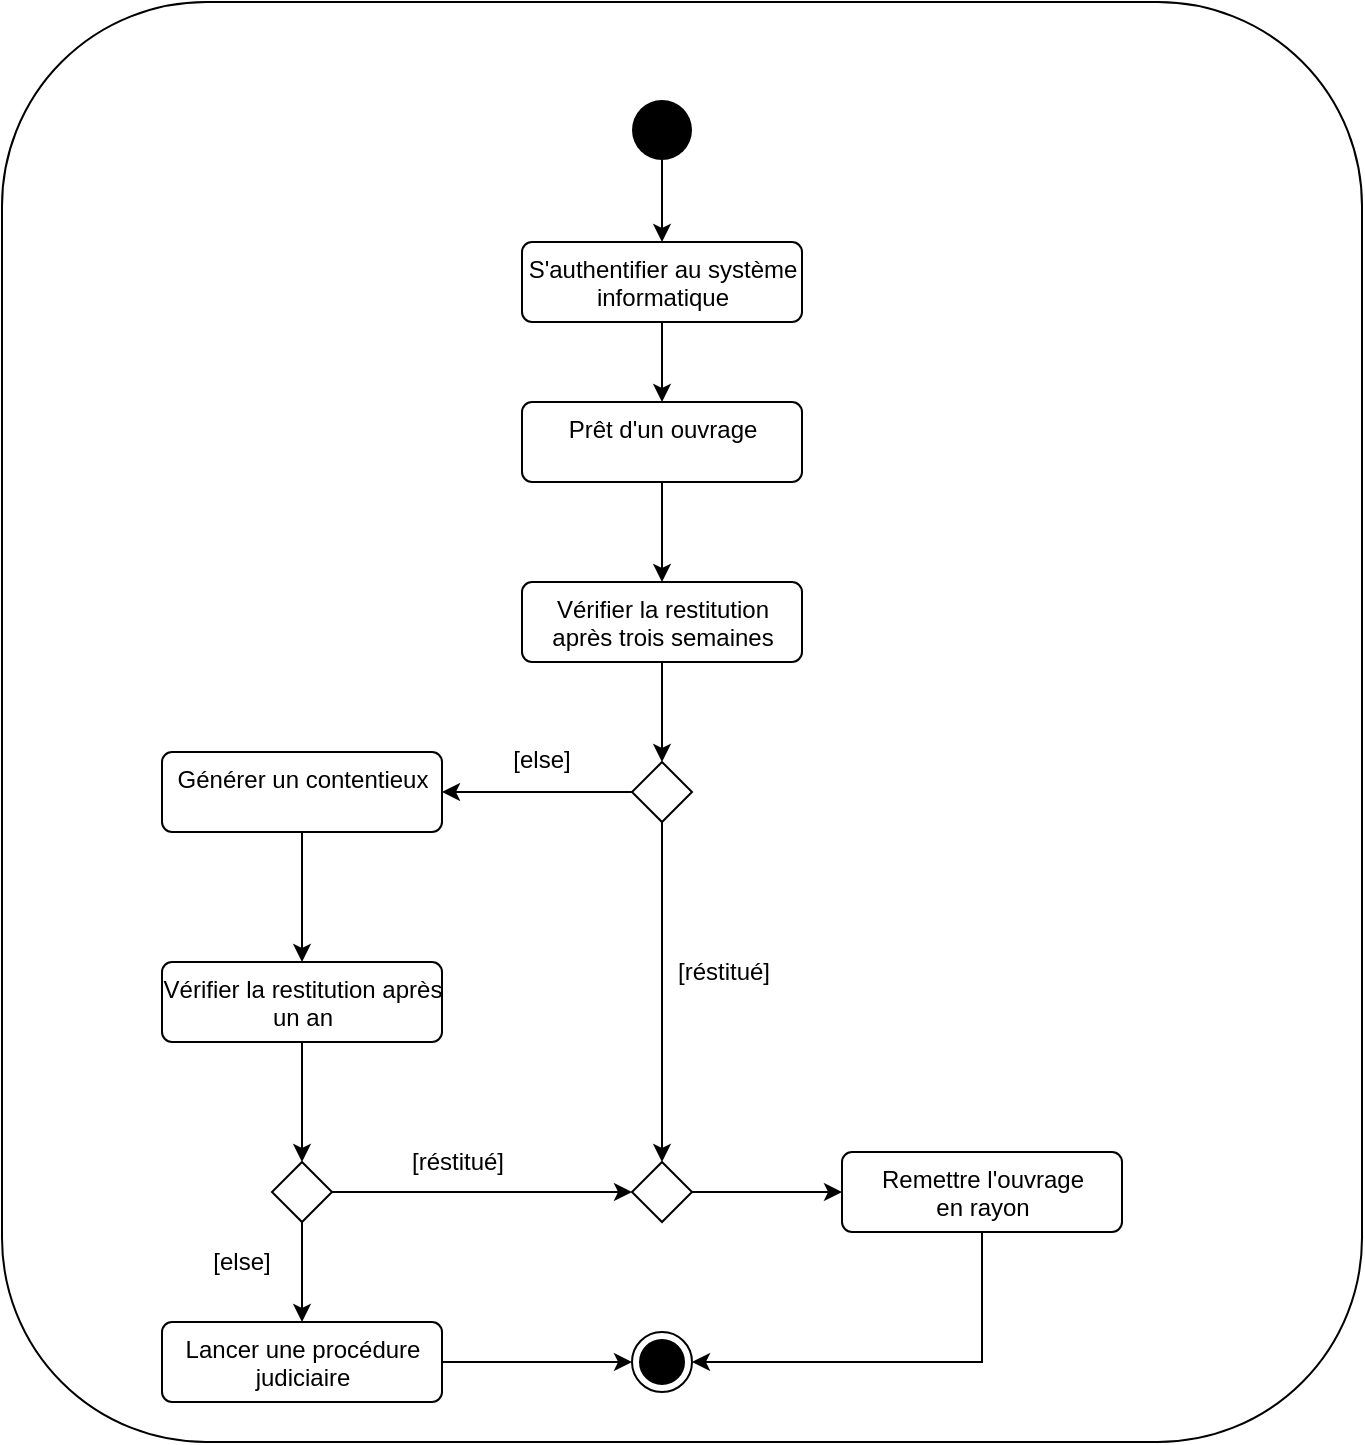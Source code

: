 <mxfile version="15.5.7" type="github">
  <diagram id="rAxA4YuYQ1c7C4B2KDvb" name="Page-1">
    <mxGraphModel dx="735" dy="547" grid="1" gridSize="10" guides="1" tooltips="1" connect="1" arrows="1" fold="1" page="1" pageScale="1" pageWidth="827" pageHeight="1169" math="0" shadow="0">
      <root>
        <mxCell id="0" />
        <mxCell id="1" parent="0" />
        <mxCell id="BWwOdKCGmXxD-8EXiOwv-4" value="" style="rounded=1;whiteSpace=wrap;html=1;" vertex="1" parent="1">
          <mxGeometry x="80" y="40" width="680" height="720" as="geometry" />
        </mxCell>
        <mxCell id="BWwOdKCGmXxD-8EXiOwv-6" value="" style="edgeStyle=orthogonalEdgeStyle;rounded=0;orthogonalLoop=1;jettySize=auto;html=1;" edge="1" parent="1" source="BWwOdKCGmXxD-8EXiOwv-3" target="BWwOdKCGmXxD-8EXiOwv-5">
          <mxGeometry relative="1" as="geometry" />
        </mxCell>
        <mxCell id="BWwOdKCGmXxD-8EXiOwv-3" value="" style="ellipse;fillColor=#000000;strokeColor=none;" vertex="1" parent="1">
          <mxGeometry x="395" y="89" width="30" height="30" as="geometry" />
        </mxCell>
        <mxCell id="BWwOdKCGmXxD-8EXiOwv-8" value="" style="edgeStyle=orthogonalEdgeStyle;rounded=0;orthogonalLoop=1;jettySize=auto;html=1;" edge="1" parent="1" source="BWwOdKCGmXxD-8EXiOwv-5" target="BWwOdKCGmXxD-8EXiOwv-7">
          <mxGeometry relative="1" as="geometry" />
        </mxCell>
        <mxCell id="BWwOdKCGmXxD-8EXiOwv-5" value="S&#39;authentifier au système&lt;br&gt;informatique" style="html=1;align=center;verticalAlign=top;rounded=1;absoluteArcSize=1;arcSize=10;dashed=0;" vertex="1" parent="1">
          <mxGeometry x="340" y="160" width="140" height="40" as="geometry" />
        </mxCell>
        <mxCell id="BWwOdKCGmXxD-8EXiOwv-10" value="" style="edgeStyle=orthogonalEdgeStyle;rounded=0;orthogonalLoop=1;jettySize=auto;html=1;" edge="1" parent="1" source="BWwOdKCGmXxD-8EXiOwv-7" target="BWwOdKCGmXxD-8EXiOwv-9">
          <mxGeometry relative="1" as="geometry" />
        </mxCell>
        <mxCell id="BWwOdKCGmXxD-8EXiOwv-7" value="Prêt d&#39;un ouvrage" style="html=1;align=center;verticalAlign=top;rounded=1;absoluteArcSize=1;arcSize=10;dashed=0;" vertex="1" parent="1">
          <mxGeometry x="340" y="240" width="140" height="40" as="geometry" />
        </mxCell>
        <mxCell id="BWwOdKCGmXxD-8EXiOwv-12" value="" style="edgeStyle=orthogonalEdgeStyle;rounded=0;orthogonalLoop=1;jettySize=auto;html=1;" edge="1" parent="1" source="BWwOdKCGmXxD-8EXiOwv-9" target="BWwOdKCGmXxD-8EXiOwv-11">
          <mxGeometry relative="1" as="geometry" />
        </mxCell>
        <mxCell id="BWwOdKCGmXxD-8EXiOwv-9" value="Vérifier la restitution&lt;br&gt;après trois semaines" style="html=1;align=center;verticalAlign=top;rounded=1;absoluteArcSize=1;arcSize=10;dashed=0;" vertex="1" parent="1">
          <mxGeometry x="340" y="330" width="140" height="40" as="geometry" />
        </mxCell>
        <mxCell id="BWwOdKCGmXxD-8EXiOwv-14" value="" style="edgeStyle=orthogonalEdgeStyle;rounded=0;orthogonalLoop=1;jettySize=auto;html=1;" edge="1" parent="1" source="BWwOdKCGmXxD-8EXiOwv-11" target="BWwOdKCGmXxD-8EXiOwv-13">
          <mxGeometry relative="1" as="geometry" />
        </mxCell>
        <mxCell id="BWwOdKCGmXxD-8EXiOwv-24" value="" style="edgeStyle=orthogonalEdgeStyle;rounded=0;orthogonalLoop=1;jettySize=auto;html=1;entryX=0.5;entryY=0;entryDx=0;entryDy=0;" edge="1" parent="1" source="BWwOdKCGmXxD-8EXiOwv-11" target="BWwOdKCGmXxD-8EXiOwv-26">
          <mxGeometry relative="1" as="geometry">
            <mxPoint x="410" y="580" as="targetPoint" />
          </mxGeometry>
        </mxCell>
        <mxCell id="BWwOdKCGmXxD-8EXiOwv-11" value="" style="rhombus;" vertex="1" parent="1">
          <mxGeometry x="395" y="420" width="30" height="30" as="geometry" />
        </mxCell>
        <mxCell id="BWwOdKCGmXxD-8EXiOwv-16" value="" style="edgeStyle=orthogonalEdgeStyle;rounded=0;orthogonalLoop=1;jettySize=auto;html=1;" edge="1" parent="1" source="BWwOdKCGmXxD-8EXiOwv-13" target="BWwOdKCGmXxD-8EXiOwv-15">
          <mxGeometry relative="1" as="geometry" />
        </mxCell>
        <mxCell id="BWwOdKCGmXxD-8EXiOwv-13" value="Générer un contentieux" style="html=1;align=center;verticalAlign=top;rounded=1;absoluteArcSize=1;arcSize=10;dashed=0;" vertex="1" parent="1">
          <mxGeometry x="160" y="415" width="140" height="40" as="geometry" />
        </mxCell>
        <mxCell id="BWwOdKCGmXxD-8EXiOwv-18" value="" style="edgeStyle=orthogonalEdgeStyle;rounded=0;orthogonalLoop=1;jettySize=auto;html=1;" edge="1" parent="1" source="BWwOdKCGmXxD-8EXiOwv-15" target="BWwOdKCGmXxD-8EXiOwv-17">
          <mxGeometry relative="1" as="geometry" />
        </mxCell>
        <mxCell id="BWwOdKCGmXxD-8EXiOwv-15" value="Vérifier la restitution après&lt;br&gt;un an" style="html=1;align=center;verticalAlign=top;rounded=1;absoluteArcSize=1;arcSize=10;dashed=0;" vertex="1" parent="1">
          <mxGeometry x="160" y="520" width="140" height="40" as="geometry" />
        </mxCell>
        <mxCell id="BWwOdKCGmXxD-8EXiOwv-20" value="" style="edgeStyle=orthogonalEdgeStyle;rounded=0;orthogonalLoop=1;jettySize=auto;html=1;" edge="1" parent="1" source="BWwOdKCGmXxD-8EXiOwv-17" target="BWwOdKCGmXxD-8EXiOwv-19">
          <mxGeometry relative="1" as="geometry" />
        </mxCell>
        <mxCell id="BWwOdKCGmXxD-8EXiOwv-28" style="edgeStyle=orthogonalEdgeStyle;rounded=0;orthogonalLoop=1;jettySize=auto;html=1;entryX=0;entryY=0.5;entryDx=0;entryDy=0;" edge="1" parent="1" source="BWwOdKCGmXxD-8EXiOwv-17" target="BWwOdKCGmXxD-8EXiOwv-26">
          <mxGeometry relative="1" as="geometry" />
        </mxCell>
        <mxCell id="BWwOdKCGmXxD-8EXiOwv-17" value="" style="rhombus;" vertex="1" parent="1">
          <mxGeometry x="215" y="620" width="30" height="30" as="geometry" />
        </mxCell>
        <mxCell id="BWwOdKCGmXxD-8EXiOwv-22" value="" style="edgeStyle=orthogonalEdgeStyle;rounded=0;orthogonalLoop=1;jettySize=auto;html=1;" edge="1" parent="1" source="BWwOdKCGmXxD-8EXiOwv-19" target="BWwOdKCGmXxD-8EXiOwv-21">
          <mxGeometry relative="1" as="geometry" />
        </mxCell>
        <mxCell id="BWwOdKCGmXxD-8EXiOwv-19" value="Lancer une procédure&lt;br&gt;judiciaire" style="html=1;align=center;verticalAlign=top;rounded=1;absoluteArcSize=1;arcSize=10;dashed=0;" vertex="1" parent="1">
          <mxGeometry x="160" y="700" width="140" height="40" as="geometry" />
        </mxCell>
        <mxCell id="BWwOdKCGmXxD-8EXiOwv-21" value="" style="ellipse;html=1;shape=endState;fillColor=#000000;strokeColor=#000000;" vertex="1" parent="1">
          <mxGeometry x="395" y="705" width="30" height="30" as="geometry" />
        </mxCell>
        <mxCell id="BWwOdKCGmXxD-8EXiOwv-31" value="" style="edgeStyle=orthogonalEdgeStyle;rounded=0;orthogonalLoop=1;jettySize=auto;html=1;" edge="1" parent="1" source="BWwOdKCGmXxD-8EXiOwv-26" target="BWwOdKCGmXxD-8EXiOwv-30">
          <mxGeometry relative="1" as="geometry" />
        </mxCell>
        <mxCell id="BWwOdKCGmXxD-8EXiOwv-26" value="" style="rhombus;" vertex="1" parent="1">
          <mxGeometry x="395" y="620" width="30" height="30" as="geometry" />
        </mxCell>
        <mxCell id="BWwOdKCGmXxD-8EXiOwv-33" style="edgeStyle=orthogonalEdgeStyle;rounded=0;orthogonalLoop=1;jettySize=auto;html=1;entryX=1;entryY=0.5;entryDx=0;entryDy=0;" edge="1" parent="1" source="BWwOdKCGmXxD-8EXiOwv-30" target="BWwOdKCGmXxD-8EXiOwv-21">
          <mxGeometry relative="1" as="geometry">
            <Array as="points">
              <mxPoint x="570" y="720" />
            </Array>
          </mxGeometry>
        </mxCell>
        <mxCell id="BWwOdKCGmXxD-8EXiOwv-30" value="Remettre l&#39;ouvrage&lt;br&gt;en rayon" style="html=1;align=center;verticalAlign=top;rounded=1;absoluteArcSize=1;arcSize=10;dashed=0;" vertex="1" parent="1">
          <mxGeometry x="500" y="615" width="140" height="40" as="geometry" />
        </mxCell>
        <mxCell id="BWwOdKCGmXxD-8EXiOwv-34" value="[réstitué]" style="text;html=1;strokeColor=none;fillColor=none;align=center;verticalAlign=middle;whiteSpace=wrap;rounded=0;" vertex="1" parent="1">
          <mxGeometry x="411" y="510" width="60" height="30" as="geometry" />
        </mxCell>
        <mxCell id="BWwOdKCGmXxD-8EXiOwv-35" value="[else]" style="text;html=1;strokeColor=none;fillColor=none;align=center;verticalAlign=middle;whiteSpace=wrap;rounded=0;" vertex="1" parent="1">
          <mxGeometry x="320" y="404" width="60" height="30" as="geometry" />
        </mxCell>
        <mxCell id="BWwOdKCGmXxD-8EXiOwv-37" value="[réstitué]" style="text;html=1;strokeColor=none;fillColor=none;align=center;verticalAlign=middle;whiteSpace=wrap;rounded=0;" vertex="1" parent="1">
          <mxGeometry x="278" y="605" width="60" height="30" as="geometry" />
        </mxCell>
        <mxCell id="BWwOdKCGmXxD-8EXiOwv-38" value="[else]" style="text;html=1;strokeColor=none;fillColor=none;align=center;verticalAlign=middle;whiteSpace=wrap;rounded=0;" vertex="1" parent="1">
          <mxGeometry x="170" y="655" width="60" height="30" as="geometry" />
        </mxCell>
      </root>
    </mxGraphModel>
  </diagram>
</mxfile>
